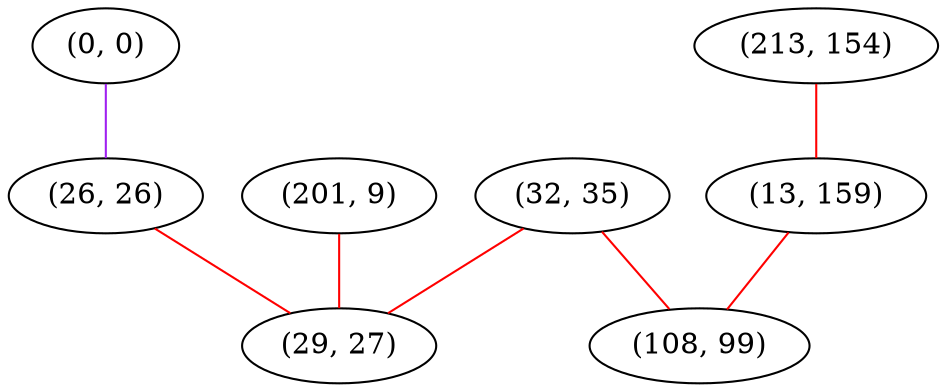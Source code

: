 graph "" {
"(0, 0)";
"(213, 154)";
"(26, 26)";
"(201, 9)";
"(32, 35)";
"(13, 159)";
"(108, 99)";
"(29, 27)";
"(0, 0)" -- "(26, 26)"  [color=purple, key=0, weight=4];
"(213, 154)" -- "(13, 159)"  [color=red, key=0, weight=1];
"(26, 26)" -- "(29, 27)"  [color=red, key=0, weight=1];
"(201, 9)" -- "(29, 27)"  [color=red, key=0, weight=1];
"(32, 35)" -- "(108, 99)"  [color=red, key=0, weight=1];
"(32, 35)" -- "(29, 27)"  [color=red, key=0, weight=1];
"(13, 159)" -- "(108, 99)"  [color=red, key=0, weight=1];
}
